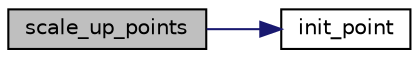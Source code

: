 digraph "scale_up_points"
{
 // LATEX_PDF_SIZE
  edge [fontname="Helvetica",fontsize="10",labelfontname="Helvetica",labelfontsize="10"];
  node [fontname="Helvetica",fontsize="10",shape=record];
  rankdir="LR";
  Node1 [label="scale_up_points",height=0.2,width=0.4,color="black", fillcolor="grey75", style="filled", fontcolor="black",tooltip=" "];
  Node1 -> Node2 [color="midnightblue",fontsize="10",style="solid",fontname="Helvetica"];
  Node2 [label="init_point",height=0.2,width=0.4,color="black", fillcolor="white", style="filled",URL="$con_steer_8c.html#aa2a37b6501d6e8496019e814f31fe4c0",tooltip=" "];
}
